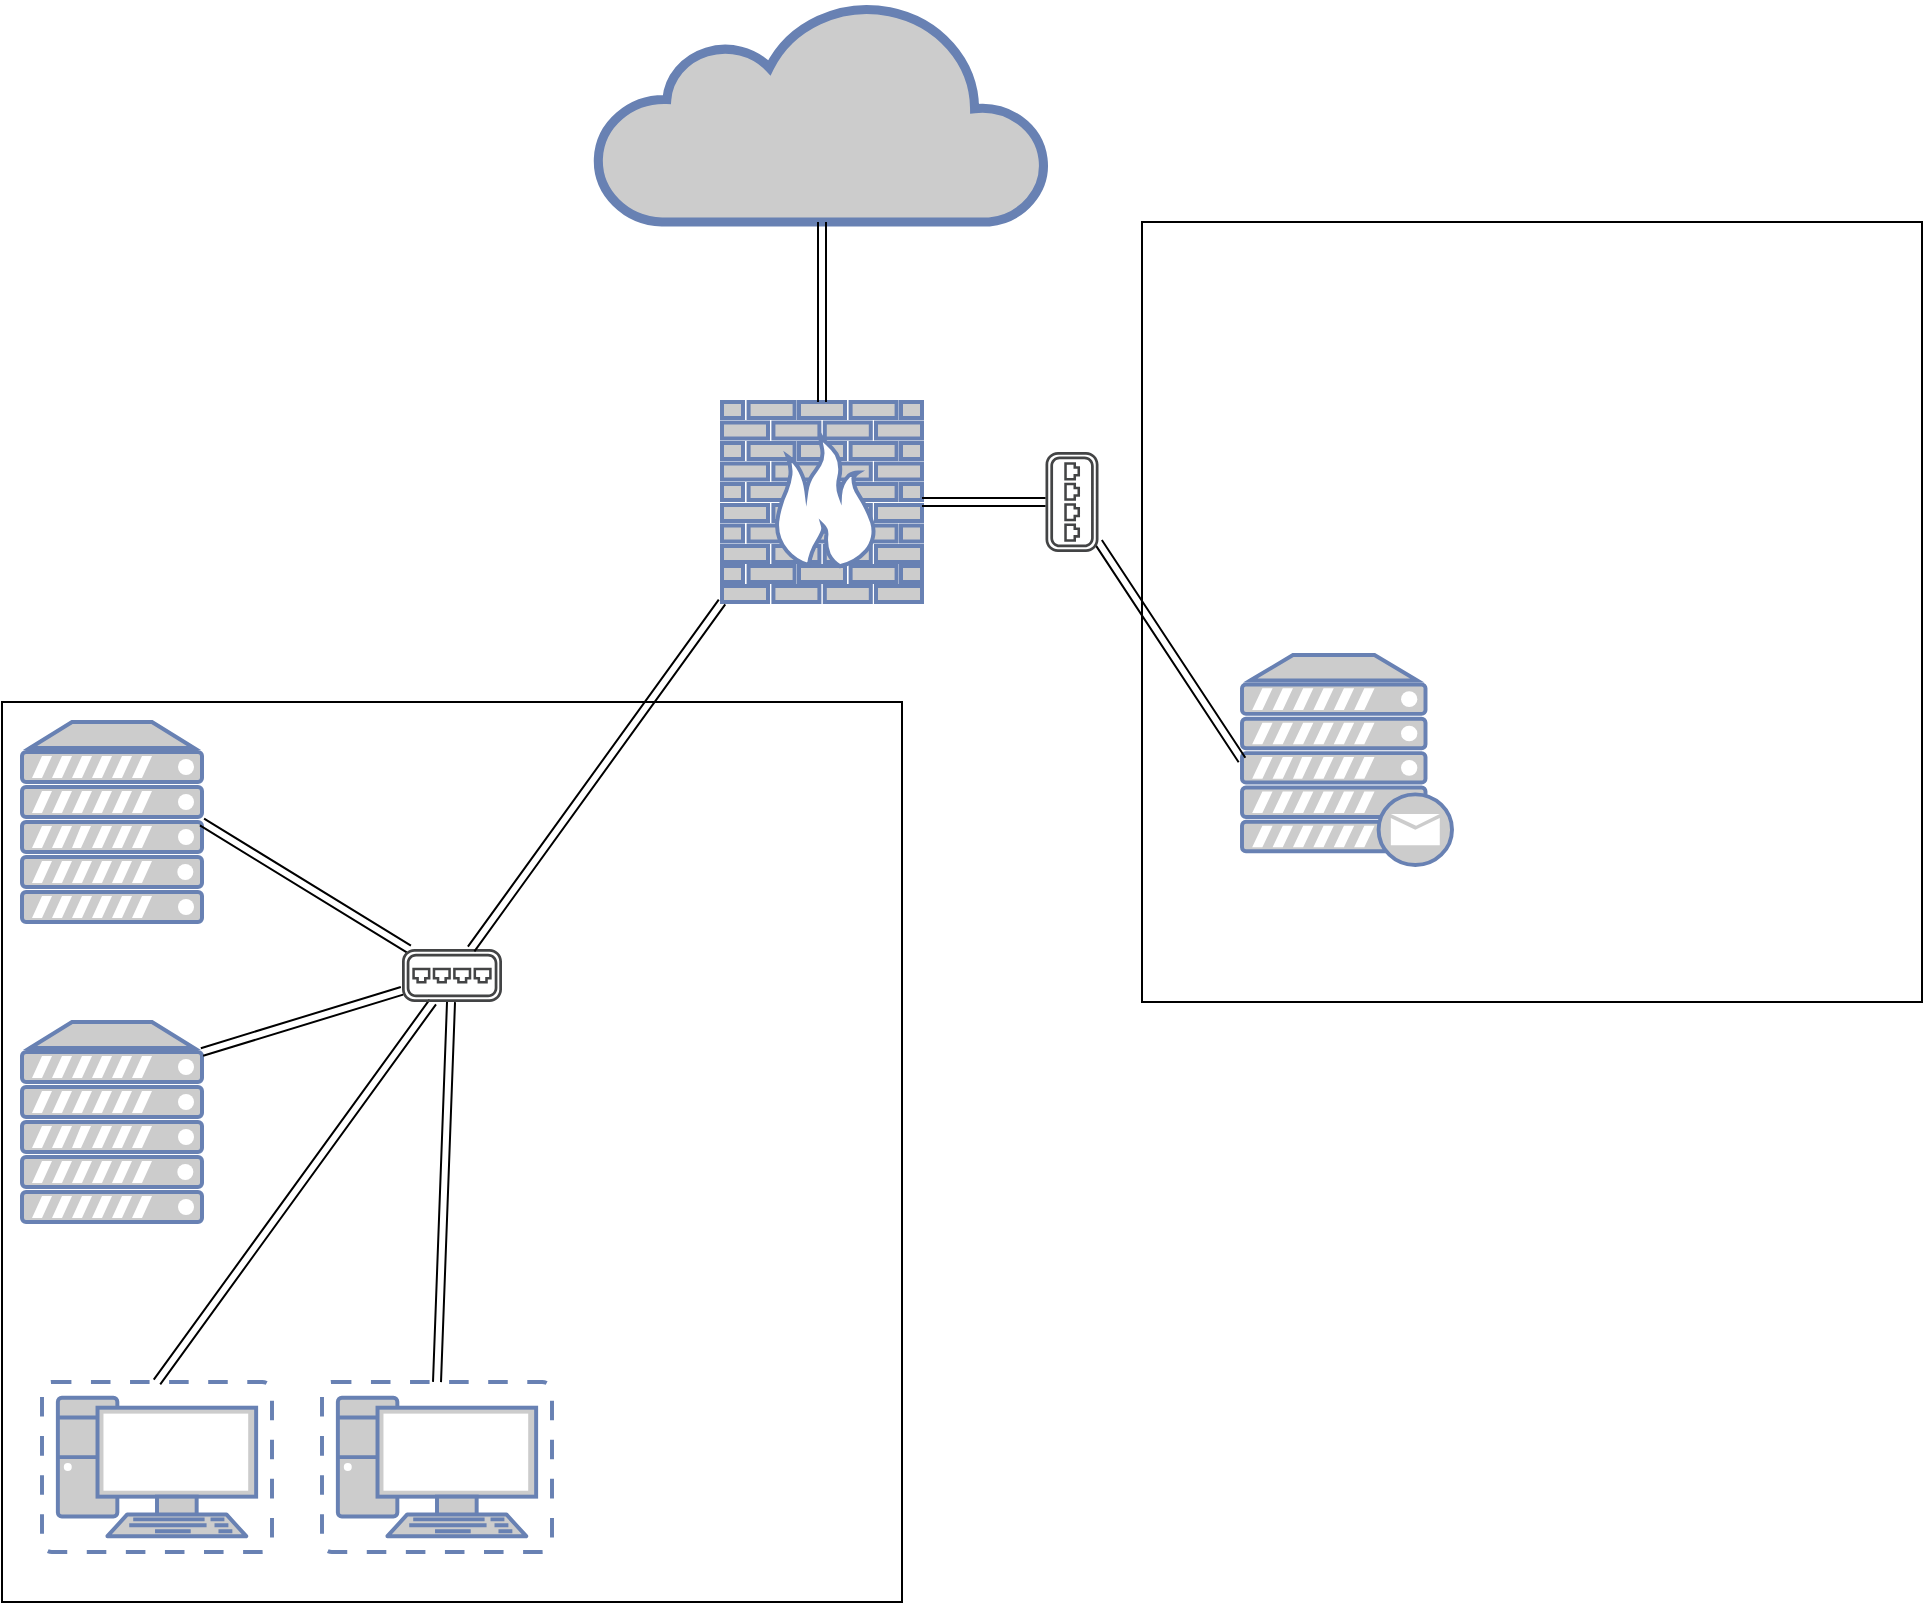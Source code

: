 <mxfile version="24.4.13" type="github">
  <diagram name="Page-1" id="822b0af5-4adb-64df-f703-e8dfc1f81529">
    <mxGraphModel dx="1867" dy="798" grid="1" gridSize="10" guides="1" tooltips="1" connect="1" arrows="1" fold="1" page="1" pageScale="1" pageWidth="1100" pageHeight="850" background="none" math="0" shadow="0">
      <root>
        <mxCell id="0" />
        <mxCell id="1" parent="0" />
        <mxCell id="vkxNhEuy8oF-YVGlMbis-19" value="" style="whiteSpace=wrap;html=1;aspect=fixed;" vertex="1" parent="1">
          <mxGeometry x="40" y="380" width="450" height="450" as="geometry" />
        </mxCell>
        <mxCell id="vkxNhEuy8oF-YVGlMbis-18" value="" style="whiteSpace=wrap;html=1;aspect=fixed;" vertex="1" parent="1">
          <mxGeometry x="610" y="140" width="390" height="390" as="geometry" />
        </mxCell>
        <mxCell id="vkxNhEuy8oF-YVGlMbis-1" value="" style="fontColor=#0066CC;verticalAlign=top;verticalLabelPosition=bottom;labelPosition=center;align=center;html=1;outlineConnect=0;fillColor=#CCCCCC;strokeColor=#6881B3;gradientColor=none;gradientDirection=north;strokeWidth=2;shape=mxgraph.networks.virtual_pc;" vertex="1" parent="1">
          <mxGeometry x="60" y="720" width="115" height="85" as="geometry" />
        </mxCell>
        <mxCell id="vkxNhEuy8oF-YVGlMbis-2" value="" style="fontColor=#0066CC;verticalAlign=top;verticalLabelPosition=bottom;labelPosition=center;align=center;html=1;outlineConnect=0;fillColor=#CCCCCC;strokeColor=#6881B3;gradientColor=none;gradientDirection=north;strokeWidth=2;shape=mxgraph.networks.virtual_pc;" vertex="1" parent="1">
          <mxGeometry x="200" y="720" width="115" height="85" as="geometry" />
        </mxCell>
        <mxCell id="vkxNhEuy8oF-YVGlMbis-3" value="" style="fontColor=#0066CC;verticalAlign=top;verticalLabelPosition=bottom;labelPosition=center;align=center;html=1;outlineConnect=0;fillColor=#CCCCCC;strokeColor=#6881B3;gradientColor=none;gradientDirection=north;strokeWidth=2;shape=mxgraph.networks.server;" vertex="1" parent="1">
          <mxGeometry x="50" y="390" width="90" height="100" as="geometry" />
        </mxCell>
        <mxCell id="vkxNhEuy8oF-YVGlMbis-4" value="" style="fontColor=#0066CC;verticalAlign=top;verticalLabelPosition=bottom;labelPosition=center;align=center;html=1;outlineConnect=0;fillColor=#CCCCCC;strokeColor=#6881B3;gradientColor=none;gradientDirection=north;strokeWidth=2;shape=mxgraph.networks.mail_server;" vertex="1" parent="1">
          <mxGeometry x="660" y="356.5" width="105" height="105" as="geometry" />
        </mxCell>
        <mxCell id="vkxNhEuy8oF-YVGlMbis-5" value="" style="fontColor=#0066CC;verticalAlign=top;verticalLabelPosition=bottom;labelPosition=center;align=center;html=1;outlineConnect=0;fillColor=#CCCCCC;strokeColor=#6881B3;gradientColor=none;gradientDirection=north;strokeWidth=2;shape=mxgraph.networks.firewall;" vertex="1" parent="1">
          <mxGeometry x="400" y="230" width="100" height="100" as="geometry" />
        </mxCell>
        <mxCell id="vkxNhEuy8oF-YVGlMbis-6" value="" style="html=1;outlineConnect=0;fillColor=#CCCCCC;strokeColor=#6881B3;gradientColor=none;gradientDirection=north;strokeWidth=2;shape=mxgraph.networks.cloud;fontColor=#ffffff;" vertex="1" parent="1">
          <mxGeometry x="337.5" y="30" width="225" height="110" as="geometry" />
        </mxCell>
        <mxCell id="vkxNhEuy8oF-YVGlMbis-9" value="" style="shape=link;html=1;rounded=0;entryX=0;entryY=0.5;entryDx=0;entryDy=0;entryPerimeter=0;" edge="1" parent="1" source="vkxNhEuy8oF-YVGlMbis-14" target="vkxNhEuy8oF-YVGlMbis-4">
          <mxGeometry width="100" relative="1" as="geometry">
            <mxPoint x="540" y="490" as="sourcePoint" />
            <mxPoint x="770" y="410" as="targetPoint" />
          </mxGeometry>
        </mxCell>
        <mxCell id="vkxNhEuy8oF-YVGlMbis-10" value="" style="shape=link;html=1;rounded=0;exitX=1;exitY=0.5;exitDx=0;exitDy=0;exitPerimeter=0;" edge="1" parent="1" source="vkxNhEuy8oF-YVGlMbis-3" target="vkxNhEuy8oF-YVGlMbis-13">
          <mxGeometry width="100" relative="1" as="geometry">
            <mxPoint x="710" y="440" as="sourcePoint" />
            <mxPoint x="770" y="410" as="targetPoint" />
          </mxGeometry>
        </mxCell>
        <mxCell id="vkxNhEuy8oF-YVGlMbis-11" value="" style="shape=link;html=1;rounded=0;exitX=0.5;exitY=0;exitDx=0;exitDy=0;exitPerimeter=0;" edge="1" parent="1" source="vkxNhEuy8oF-YVGlMbis-1" target="vkxNhEuy8oF-YVGlMbis-13">
          <mxGeometry width="100" relative="1" as="geometry">
            <mxPoint x="670" y="410" as="sourcePoint" />
            <mxPoint x="340" y="380" as="targetPoint" />
          </mxGeometry>
        </mxCell>
        <mxCell id="vkxNhEuy8oF-YVGlMbis-12" value="" style="shape=link;html=1;rounded=0;exitX=0.5;exitY=0;exitDx=0;exitDy=0;exitPerimeter=0;" edge="1" parent="1" source="vkxNhEuy8oF-YVGlMbis-2" target="vkxNhEuy8oF-YVGlMbis-13">
          <mxGeometry width="100" relative="1" as="geometry">
            <mxPoint x="670" y="410" as="sourcePoint" />
            <mxPoint x="770" y="410" as="targetPoint" />
          </mxGeometry>
        </mxCell>
        <mxCell id="vkxNhEuy8oF-YVGlMbis-13" value="" style="sketch=0;pointerEvents=1;shadow=0;dashed=0;html=1;strokeColor=none;fillColor=#434445;aspect=fixed;labelPosition=center;verticalLabelPosition=bottom;verticalAlign=top;align=center;outlineConnect=0;shape=mxgraph.vvd.virtual_switch;" vertex="1" parent="1">
          <mxGeometry x="240" y="503.5" width="50" height="26.5" as="geometry" />
        </mxCell>
        <mxCell id="vkxNhEuy8oF-YVGlMbis-14" value="" style="sketch=0;pointerEvents=1;shadow=0;dashed=0;html=1;strokeColor=none;fillColor=#434445;aspect=fixed;labelPosition=center;verticalLabelPosition=bottom;verticalAlign=top;align=center;outlineConnect=0;shape=mxgraph.vvd.virtual_switch;rotation=-90;" vertex="1" parent="1">
          <mxGeometry x="550" y="266.75" width="50" height="26.5" as="geometry" />
        </mxCell>
        <mxCell id="vkxNhEuy8oF-YVGlMbis-15" value="" style="shape=link;html=1;rounded=0;entryX=1;entryY=0.5;entryDx=0;entryDy=0;entryPerimeter=0;" edge="1" parent="1" source="vkxNhEuy8oF-YVGlMbis-14" target="vkxNhEuy8oF-YVGlMbis-5">
          <mxGeometry width="100" relative="1" as="geometry">
            <mxPoint x="670" y="410" as="sourcePoint" />
            <mxPoint x="770" y="410" as="targetPoint" />
          </mxGeometry>
        </mxCell>
        <mxCell id="vkxNhEuy8oF-YVGlMbis-16" value="" style="shape=link;html=1;rounded=0;entryX=0;entryY=1;entryDx=0;entryDy=0;entryPerimeter=0;" edge="1" parent="1" source="vkxNhEuy8oF-YVGlMbis-13" target="vkxNhEuy8oF-YVGlMbis-5">
          <mxGeometry width="100" relative="1" as="geometry">
            <mxPoint x="670" y="410" as="sourcePoint" />
            <mxPoint x="770" y="410" as="targetPoint" />
          </mxGeometry>
        </mxCell>
        <mxCell id="vkxNhEuy8oF-YVGlMbis-17" value="" style="shape=link;html=1;rounded=0;exitX=0.5;exitY=0;exitDx=0;exitDy=0;exitPerimeter=0;entryX=0.5;entryY=1;entryDx=0;entryDy=0;entryPerimeter=0;" edge="1" parent="1" source="vkxNhEuy8oF-YVGlMbis-5" target="vkxNhEuy8oF-YVGlMbis-6">
          <mxGeometry width="100" relative="1" as="geometry">
            <mxPoint x="670" y="410" as="sourcePoint" />
            <mxPoint x="770" y="410" as="targetPoint" />
          </mxGeometry>
        </mxCell>
        <mxCell id="vkxNhEuy8oF-YVGlMbis-23" value="" style="fontColor=#0066CC;verticalAlign=top;verticalLabelPosition=bottom;labelPosition=center;align=center;html=1;outlineConnect=0;fillColor=#CCCCCC;strokeColor=#6881B3;gradientColor=none;gradientDirection=north;strokeWidth=2;shape=mxgraph.networks.server;" vertex="1" parent="1">
          <mxGeometry x="50" y="540" width="90" height="100" as="geometry" />
        </mxCell>
        <mxCell id="vkxNhEuy8oF-YVGlMbis-25" value="" style="shape=link;html=1;rounded=0;exitX=1;exitY=0.15;exitDx=0;exitDy=0;exitPerimeter=0;" edge="1" parent="1" source="vkxNhEuy8oF-YVGlMbis-23" target="vkxNhEuy8oF-YVGlMbis-13">
          <mxGeometry width="100" relative="1" as="geometry">
            <mxPoint x="670" y="410" as="sourcePoint" />
            <mxPoint x="770" y="410" as="targetPoint" />
          </mxGeometry>
        </mxCell>
      </root>
    </mxGraphModel>
  </diagram>
</mxfile>
